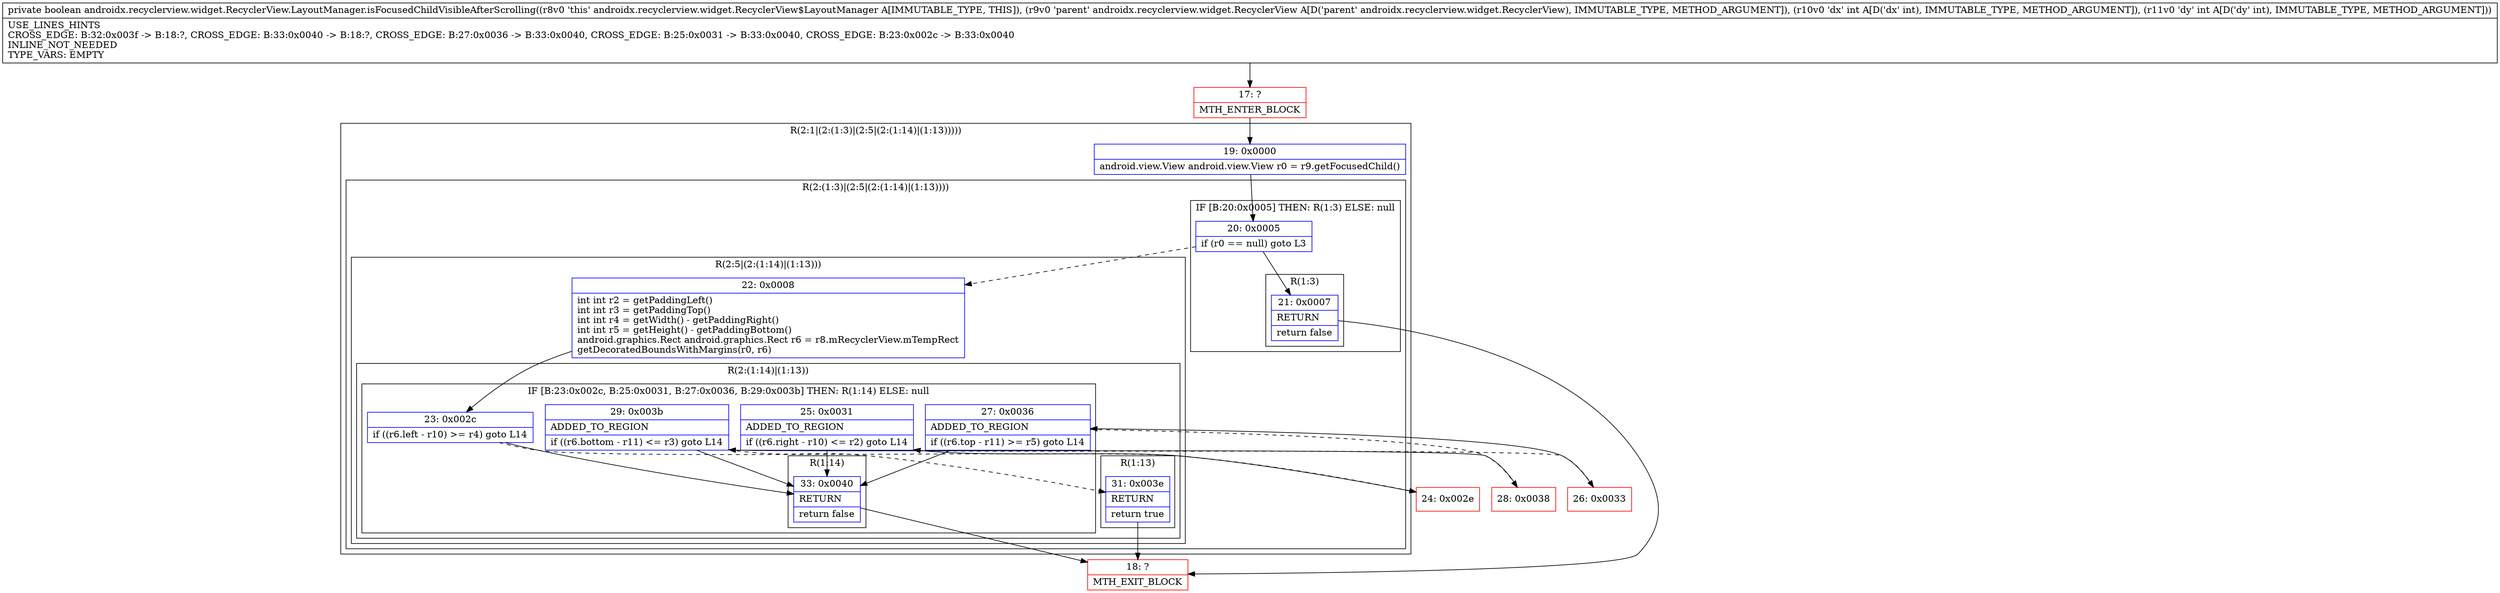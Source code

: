 digraph "CFG forandroidx.recyclerview.widget.RecyclerView.LayoutManager.isFocusedChildVisibleAfterScrolling(Landroidx\/recyclerview\/widget\/RecyclerView;II)Z" {
subgraph cluster_Region_676093558 {
label = "R(2:1|(2:(1:3)|(2:5|(2:(1:14)|(1:13)))))";
node [shape=record,color=blue];
Node_19 [shape=record,label="{19\:\ 0x0000|android.view.View android.view.View r0 = r9.getFocusedChild()\l}"];
subgraph cluster_Region_961812981 {
label = "R(2:(1:3)|(2:5|(2:(1:14)|(1:13))))";
node [shape=record,color=blue];
subgraph cluster_IfRegion_466374863 {
label = "IF [B:20:0x0005] THEN: R(1:3) ELSE: null";
node [shape=record,color=blue];
Node_20 [shape=record,label="{20\:\ 0x0005|if (r0 == null) goto L3\l}"];
subgraph cluster_Region_1279078576 {
label = "R(1:3)";
node [shape=record,color=blue];
Node_21 [shape=record,label="{21\:\ 0x0007|RETURN\l|return false\l}"];
}
}
subgraph cluster_Region_2120749466 {
label = "R(2:5|(2:(1:14)|(1:13)))";
node [shape=record,color=blue];
Node_22 [shape=record,label="{22\:\ 0x0008|int int r2 = getPaddingLeft()\lint int r3 = getPaddingTop()\lint int r4 = getWidth() \- getPaddingRight()\lint int r5 = getHeight() \- getPaddingBottom()\landroid.graphics.Rect android.graphics.Rect r6 = r8.mRecyclerView.mTempRect\lgetDecoratedBoundsWithMargins(r0, r6)\l}"];
subgraph cluster_Region_1602329801 {
label = "R(2:(1:14)|(1:13))";
node [shape=record,color=blue];
subgraph cluster_IfRegion_527164126 {
label = "IF [B:23:0x002c, B:25:0x0031, B:27:0x0036, B:29:0x003b] THEN: R(1:14) ELSE: null";
node [shape=record,color=blue];
Node_23 [shape=record,label="{23\:\ 0x002c|if ((r6.left \- r10) \>= r4) goto L14\l}"];
Node_25 [shape=record,label="{25\:\ 0x0031|ADDED_TO_REGION\l|if ((r6.right \- r10) \<= r2) goto L14\l}"];
Node_27 [shape=record,label="{27\:\ 0x0036|ADDED_TO_REGION\l|if ((r6.top \- r11) \>= r5) goto L14\l}"];
Node_29 [shape=record,label="{29\:\ 0x003b|ADDED_TO_REGION\l|if ((r6.bottom \- r11) \<= r3) goto L14\l}"];
subgraph cluster_Region_449085381 {
label = "R(1:14)";
node [shape=record,color=blue];
Node_33 [shape=record,label="{33\:\ 0x0040|RETURN\l|return false\l}"];
}
}
subgraph cluster_Region_54941401 {
label = "R(1:13)";
node [shape=record,color=blue];
Node_31 [shape=record,label="{31\:\ 0x003e|RETURN\l|return true\l}"];
}
}
}
}
}
Node_17 [shape=record,color=red,label="{17\:\ ?|MTH_ENTER_BLOCK\l}"];
Node_18 [shape=record,color=red,label="{18\:\ ?|MTH_EXIT_BLOCK\l}"];
Node_24 [shape=record,color=red,label="{24\:\ 0x002e}"];
Node_26 [shape=record,color=red,label="{26\:\ 0x0033}"];
Node_28 [shape=record,color=red,label="{28\:\ 0x0038}"];
MethodNode[shape=record,label="{private boolean androidx.recyclerview.widget.RecyclerView.LayoutManager.isFocusedChildVisibleAfterScrolling((r8v0 'this' androidx.recyclerview.widget.RecyclerView$LayoutManager A[IMMUTABLE_TYPE, THIS]), (r9v0 'parent' androidx.recyclerview.widget.RecyclerView A[D('parent' androidx.recyclerview.widget.RecyclerView), IMMUTABLE_TYPE, METHOD_ARGUMENT]), (r10v0 'dx' int A[D('dx' int), IMMUTABLE_TYPE, METHOD_ARGUMENT]), (r11v0 'dy' int A[D('dy' int), IMMUTABLE_TYPE, METHOD_ARGUMENT]))  | USE_LINES_HINTS\lCROSS_EDGE: B:32:0x003f \-\> B:18:?, CROSS_EDGE: B:33:0x0040 \-\> B:18:?, CROSS_EDGE: B:27:0x0036 \-\> B:33:0x0040, CROSS_EDGE: B:25:0x0031 \-\> B:33:0x0040, CROSS_EDGE: B:23:0x002c \-\> B:33:0x0040\lINLINE_NOT_NEEDED\lTYPE_VARS: EMPTY\l}"];
MethodNode -> Node_17;Node_19 -> Node_20;
Node_20 -> Node_21;
Node_20 -> Node_22[style=dashed];
Node_21 -> Node_18;
Node_22 -> Node_23;
Node_23 -> Node_24[style=dashed];
Node_23 -> Node_33;
Node_25 -> Node_26[style=dashed];
Node_25 -> Node_33;
Node_27 -> Node_28[style=dashed];
Node_27 -> Node_33;
Node_29 -> Node_31[style=dashed];
Node_29 -> Node_33;
Node_33 -> Node_18;
Node_31 -> Node_18;
Node_17 -> Node_19;
Node_24 -> Node_25;
Node_26 -> Node_27;
Node_28 -> Node_29;
}


